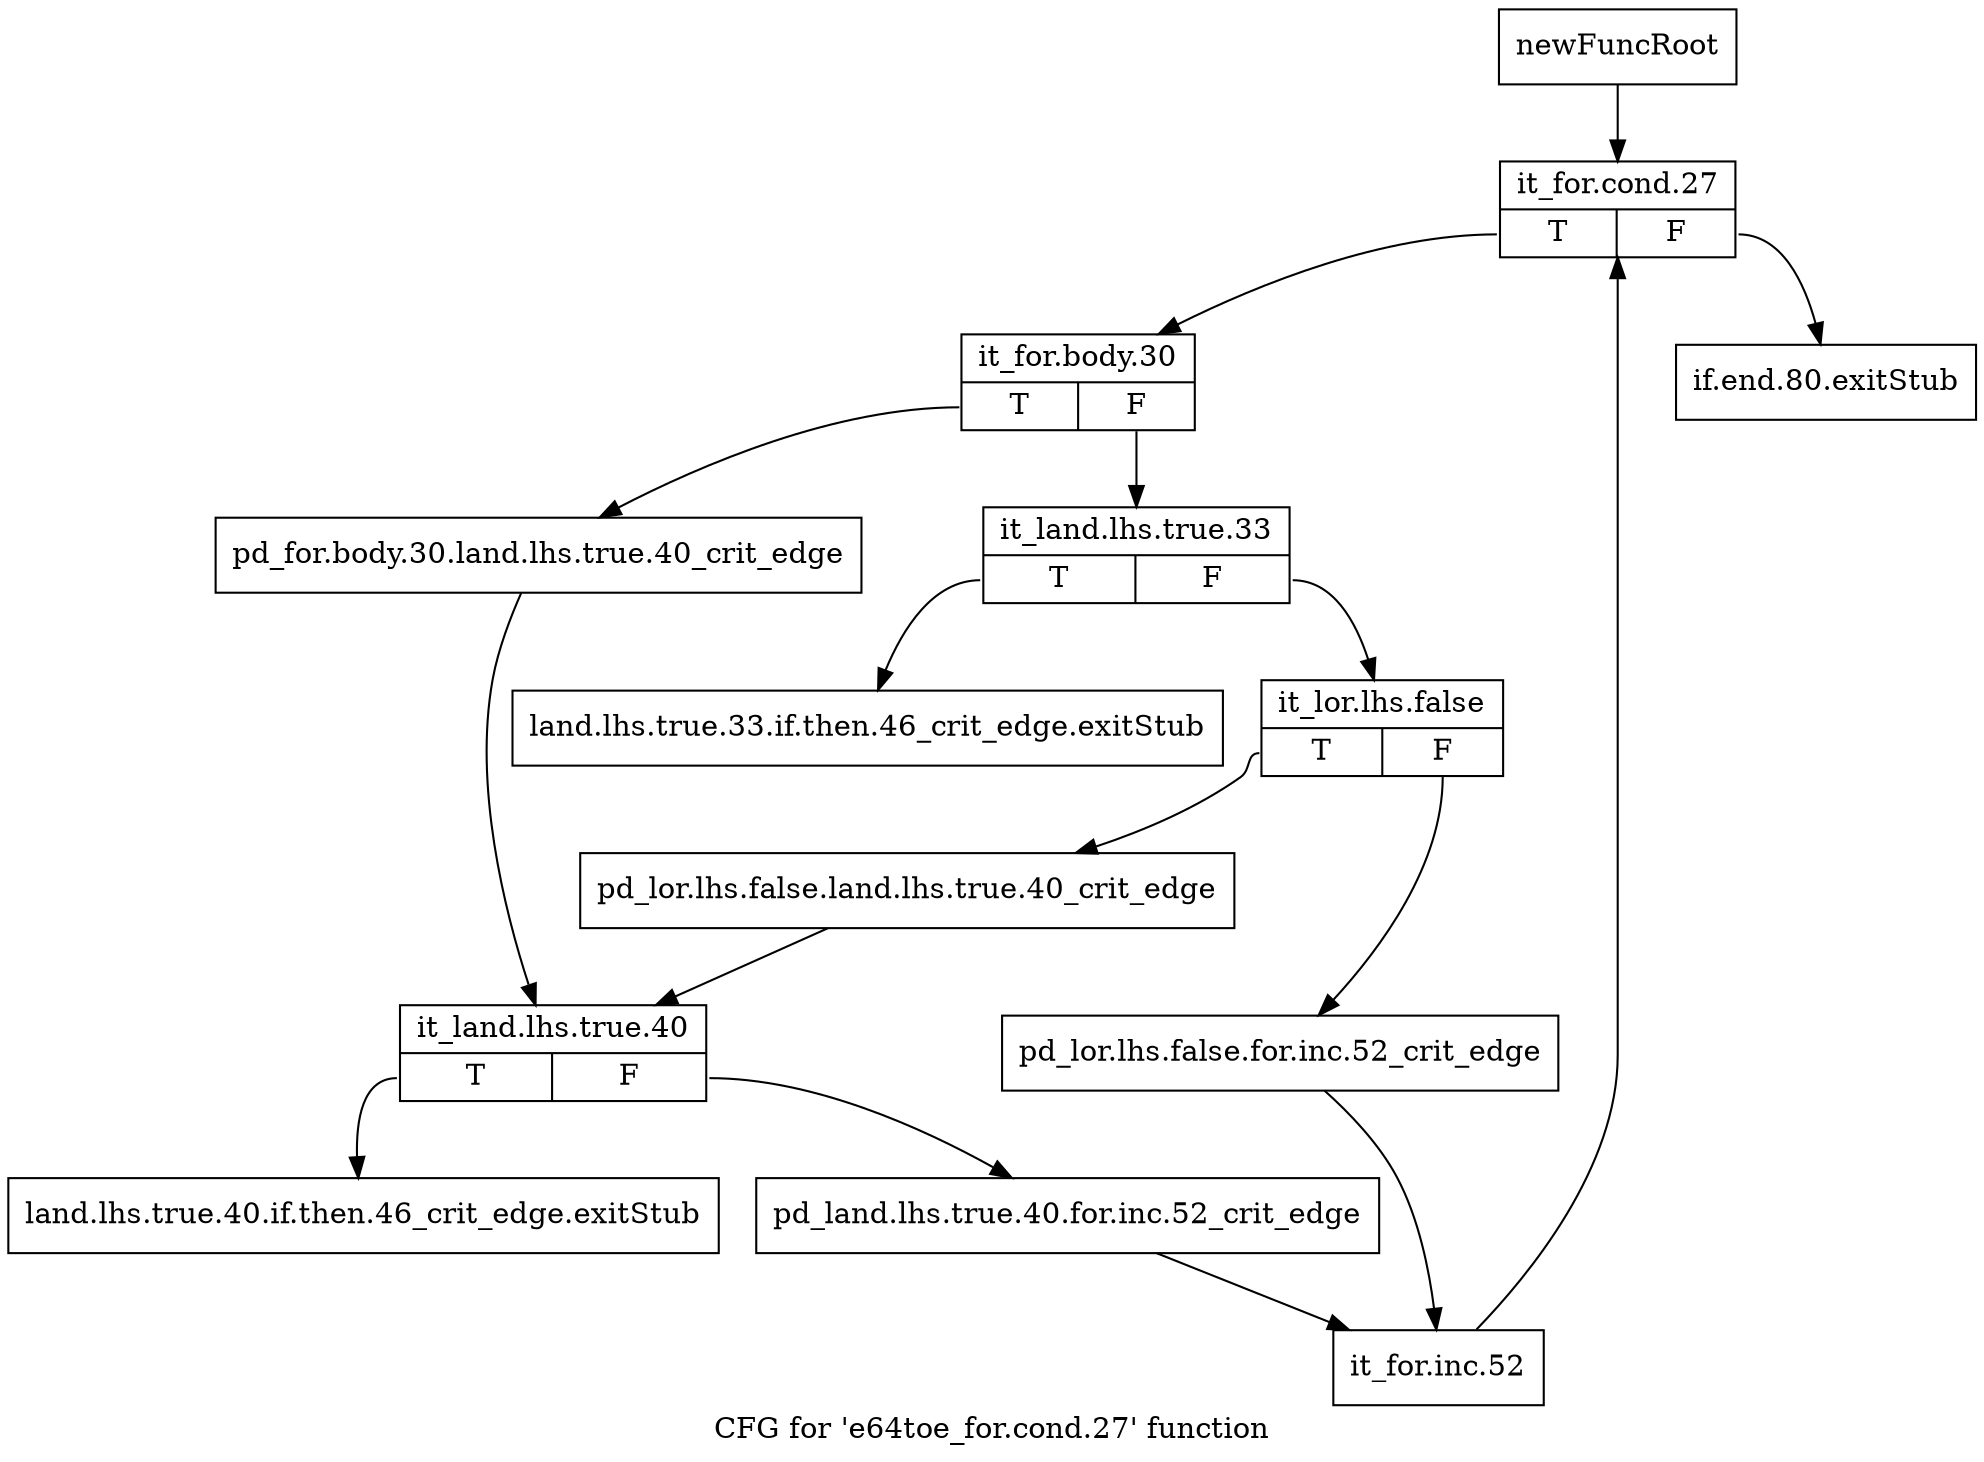 digraph "CFG for 'e64toe_for.cond.27' function" {
	label="CFG for 'e64toe_for.cond.27' function";

	Node0xb7dfbc0 [shape=record,label="{newFuncRoot}"];
	Node0xb7dfbc0 -> Node0xb7dfd00;
	Node0xb7dfc10 [shape=record,label="{if.end.80.exitStub}"];
	Node0xb7dfc60 [shape=record,label="{land.lhs.true.33.if.then.46_crit_edge.exitStub}"];
	Node0xb7dfcb0 [shape=record,label="{land.lhs.true.40.if.then.46_crit_edge.exitStub}"];
	Node0xb7dfd00 [shape=record,label="{it_for.cond.27|{<s0>T|<s1>F}}"];
	Node0xb7dfd00:s0 -> Node0xb7dfd50;
	Node0xb7dfd00:s1 -> Node0xb7dfc10;
	Node0xb7dfd50 [shape=record,label="{it_for.body.30|{<s0>T|<s1>F}}"];
	Node0xb7dfd50:s0 -> Node0xb7dfee0;
	Node0xb7dfd50:s1 -> Node0xb7dfda0;
	Node0xb7dfda0 [shape=record,label="{it_land.lhs.true.33|{<s0>T|<s1>F}}"];
	Node0xb7dfda0:s0 -> Node0xb7dfc60;
	Node0xb7dfda0:s1 -> Node0xb7dfdf0;
	Node0xb7dfdf0 [shape=record,label="{it_lor.lhs.false|{<s0>T|<s1>F}}"];
	Node0xb7dfdf0:s0 -> Node0xb7dfe90;
	Node0xb7dfdf0:s1 -> Node0xb7dfe40;
	Node0xb7dfe40 [shape=record,label="{pd_lor.lhs.false.for.inc.52_crit_edge}"];
	Node0xb7dfe40 -> Node0xb7dffd0;
	Node0xb7dfe90 [shape=record,label="{pd_lor.lhs.false.land.lhs.true.40_crit_edge}"];
	Node0xb7dfe90 -> Node0xb7dff30;
	Node0xb7dfee0 [shape=record,label="{pd_for.body.30.land.lhs.true.40_crit_edge}"];
	Node0xb7dfee0 -> Node0xb7dff30;
	Node0xb7dff30 [shape=record,label="{it_land.lhs.true.40|{<s0>T|<s1>F}}"];
	Node0xb7dff30:s0 -> Node0xb7dfcb0;
	Node0xb7dff30:s1 -> Node0xb7dff80;
	Node0xb7dff80 [shape=record,label="{pd_land.lhs.true.40.for.inc.52_crit_edge}"];
	Node0xb7dff80 -> Node0xb7dffd0;
	Node0xb7dffd0 [shape=record,label="{it_for.inc.52}"];
	Node0xb7dffd0 -> Node0xb7dfd00;
}
